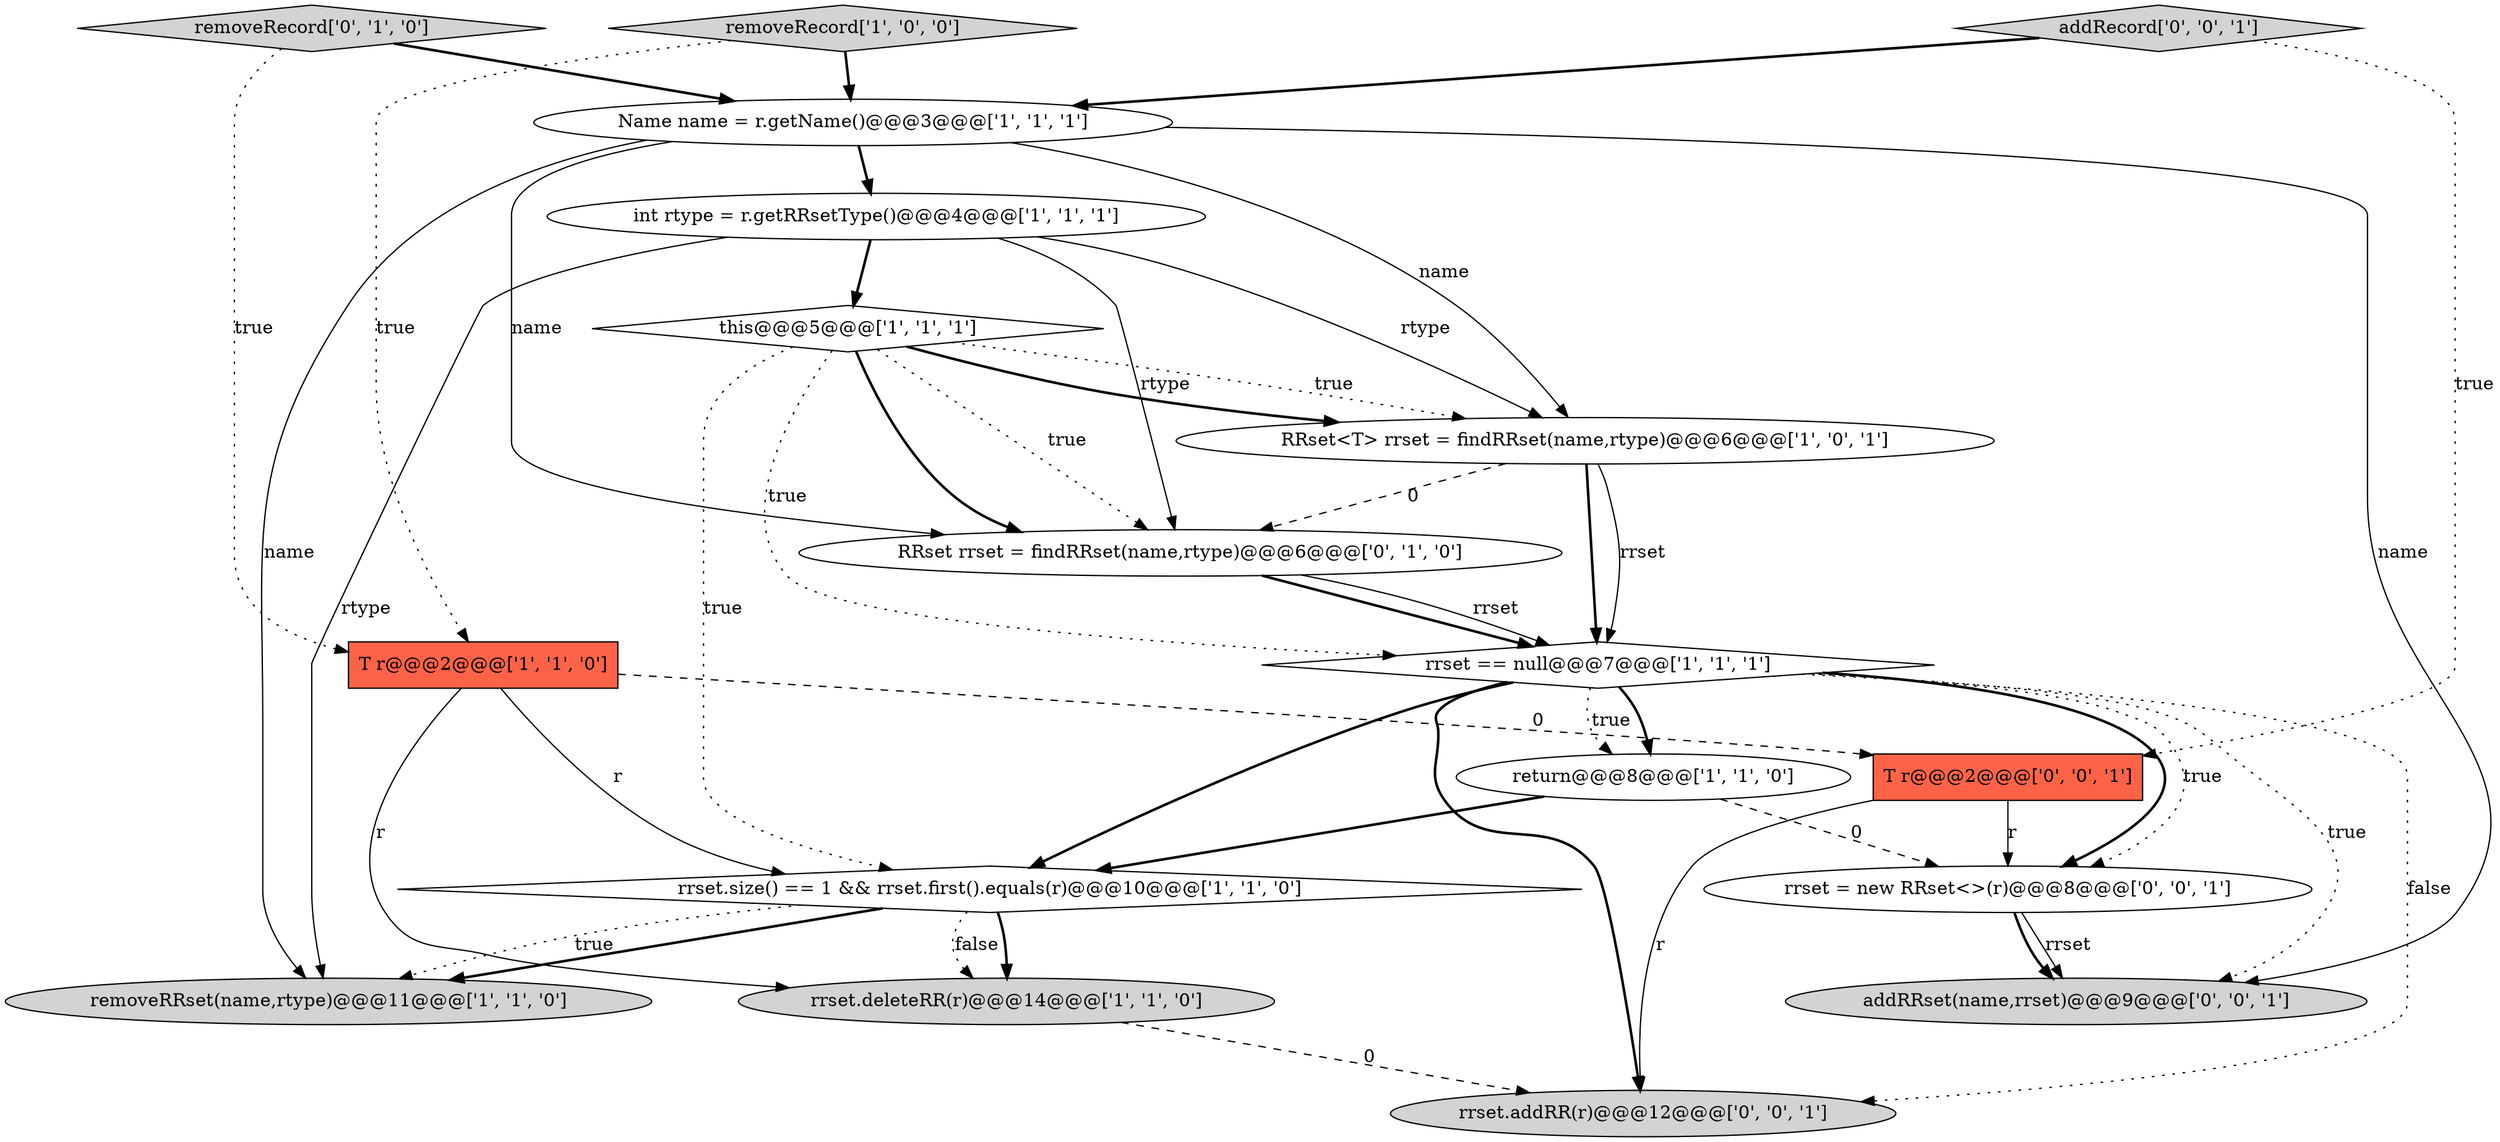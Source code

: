 digraph {
9 [style = filled, label = "return@@@8@@@['1', '1', '0']", fillcolor = white, shape = ellipse image = "AAA0AAABBB1BBB"];
1 [style = filled, label = "rrset == null@@@7@@@['1', '1', '1']", fillcolor = white, shape = diamond image = "AAA0AAABBB1BBB"];
8 [style = filled, label = "removeRRset(name,rtype)@@@11@@@['1', '1', '0']", fillcolor = lightgray, shape = ellipse image = "AAA0AAABBB1BBB"];
12 [style = filled, label = "removeRecord['0', '1', '0']", fillcolor = lightgray, shape = diamond image = "AAA0AAABBB2BBB"];
6 [style = filled, label = "T r@@@2@@@['1', '1', '0']", fillcolor = tomato, shape = box image = "AAA0AAABBB1BBB"];
4 [style = filled, label = "removeRecord['1', '0', '0']", fillcolor = lightgray, shape = diamond image = "AAA0AAABBB1BBB"];
15 [style = filled, label = "addRRset(name,rrset)@@@9@@@['0', '0', '1']", fillcolor = lightgray, shape = ellipse image = "AAA0AAABBB3BBB"];
10 [style = filled, label = "this@@@5@@@['1', '1', '1']", fillcolor = white, shape = diamond image = "AAA0AAABBB1BBB"];
13 [style = filled, label = "addRecord['0', '0', '1']", fillcolor = lightgray, shape = diamond image = "AAA0AAABBB3BBB"];
14 [style = filled, label = "rrset = new RRset<>(r)@@@8@@@['0', '0', '1']", fillcolor = white, shape = ellipse image = "AAA0AAABBB3BBB"];
5 [style = filled, label = "rrset.deleteRR(r)@@@14@@@['1', '1', '0']", fillcolor = lightgray, shape = ellipse image = "AAA0AAABBB1BBB"];
16 [style = filled, label = "rrset.addRR(r)@@@12@@@['0', '0', '1']", fillcolor = lightgray, shape = ellipse image = "AAA0AAABBB3BBB"];
2 [style = filled, label = "int rtype = r.getRRsetType()@@@4@@@['1', '1', '1']", fillcolor = white, shape = ellipse image = "AAA0AAABBB1BBB"];
17 [style = filled, label = "T r@@@2@@@['0', '0', '1']", fillcolor = tomato, shape = box image = "AAA0AAABBB3BBB"];
3 [style = filled, label = "RRset<T> rrset = findRRset(name,rtype)@@@6@@@['1', '0', '1']", fillcolor = white, shape = ellipse image = "AAA0AAABBB1BBB"];
11 [style = filled, label = "RRset rrset = findRRset(name,rtype)@@@6@@@['0', '1', '0']", fillcolor = white, shape = ellipse image = "AAA1AAABBB2BBB"];
0 [style = filled, label = "Name name = r.getName()@@@3@@@['1', '1', '1']", fillcolor = white, shape = ellipse image = "AAA0AAABBB1BBB"];
7 [style = filled, label = "rrset.size() == 1 && rrset.first().equals(r)@@@10@@@['1', '1', '0']", fillcolor = white, shape = diamond image = "AAA0AAABBB1BBB"];
0->11 [style = solid, label="name"];
12->0 [style = bold, label=""];
0->3 [style = solid, label="name"];
6->5 [style = solid, label="r"];
5->16 [style = dashed, label="0"];
7->8 [style = bold, label=""];
10->1 [style = dotted, label="true"];
1->9 [style = bold, label=""];
10->3 [style = dotted, label="true"];
1->9 [style = dotted, label="true"];
1->15 [style = dotted, label="true"];
13->0 [style = bold, label=""];
14->15 [style = solid, label="rrset"];
7->8 [style = dotted, label="true"];
6->7 [style = solid, label="r"];
3->11 [style = dashed, label="0"];
11->1 [style = bold, label=""];
2->10 [style = bold, label=""];
10->11 [style = bold, label=""];
6->17 [style = dashed, label="0"];
10->7 [style = dotted, label="true"];
1->14 [style = bold, label=""];
13->17 [style = dotted, label="true"];
17->14 [style = solid, label="r"];
17->16 [style = solid, label="r"];
3->1 [style = bold, label=""];
10->3 [style = bold, label=""];
0->15 [style = solid, label="name"];
9->14 [style = dashed, label="0"];
2->8 [style = solid, label="rtype"];
1->16 [style = dotted, label="false"];
7->5 [style = bold, label=""];
7->5 [style = dotted, label="false"];
1->14 [style = dotted, label="true"];
0->8 [style = solid, label="name"];
0->2 [style = bold, label=""];
1->7 [style = bold, label=""];
12->6 [style = dotted, label="true"];
1->16 [style = bold, label=""];
10->11 [style = dotted, label="true"];
4->6 [style = dotted, label="true"];
2->3 [style = solid, label="rtype"];
14->15 [style = bold, label=""];
3->1 [style = solid, label="rrset"];
4->0 [style = bold, label=""];
2->11 [style = solid, label="rtype"];
11->1 [style = solid, label="rrset"];
9->7 [style = bold, label=""];
}
